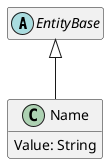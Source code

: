 ﻿@startuml
hide empty members

abstract class EntityBase {
}

EntityBase <|-- Name

class Name {
    Value: String
}

@enduml
